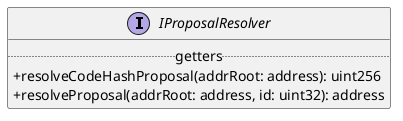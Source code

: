 @startuml
skinparam WrapWidth 600
skinparam classAttributeIconSize 0
' hide circle
skinparam linetype ortho
skinparam linetype polyline
top to bottom direction
left to right direction
skinparam componentStyle uml2

interface IProposalResolver {
    ..getters..
    +resolveCodeHashProposal(addrRoot: address): uint256
    +resolveProposal(addrRoot: address, id: uint32): address
}

@enduml
